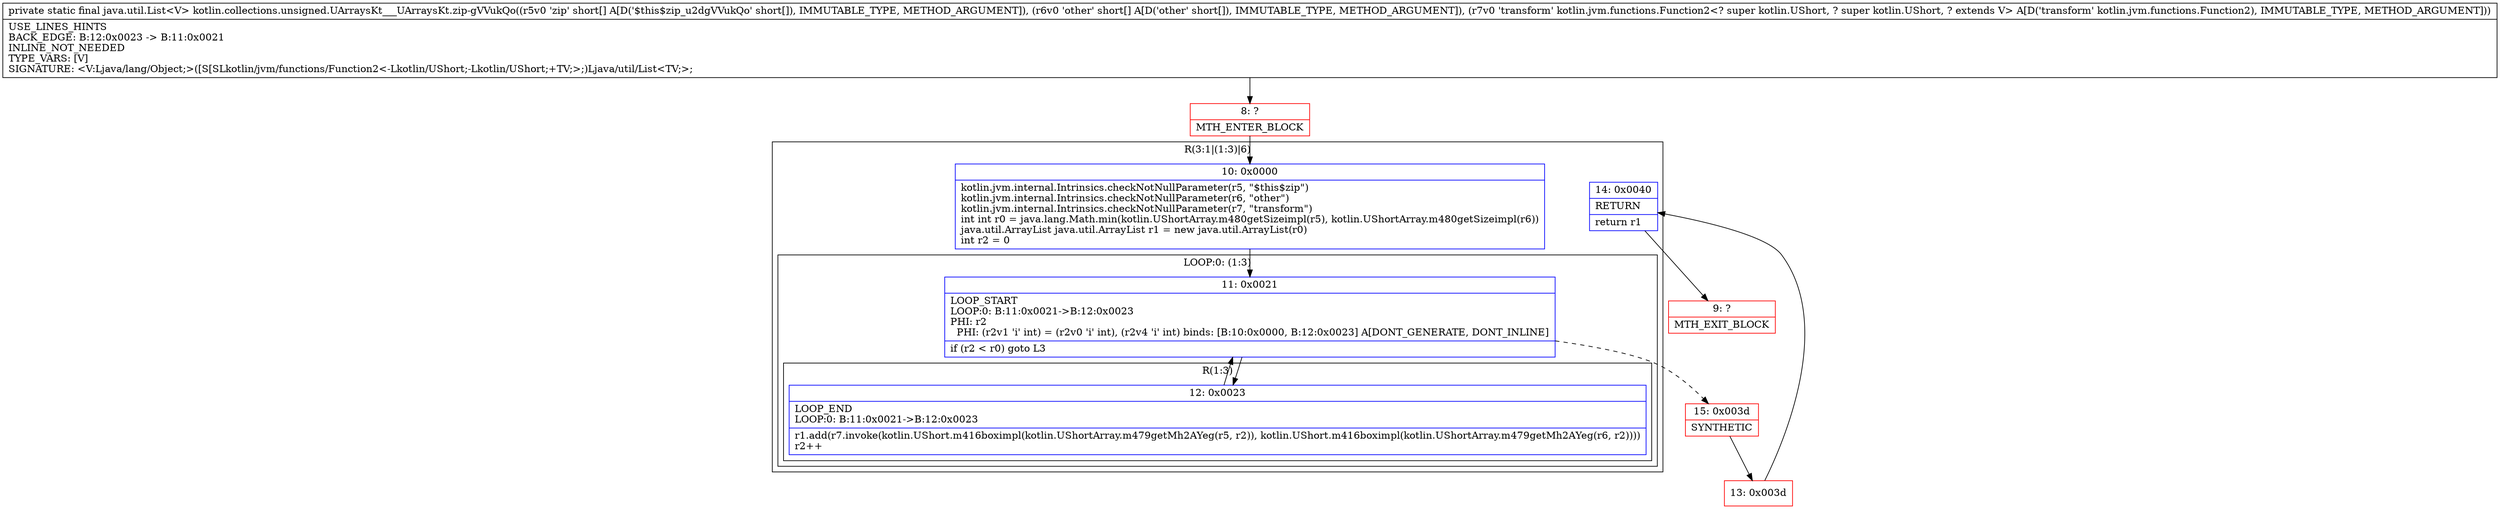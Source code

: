 digraph "CFG forkotlin.collections.unsigned.UArraysKt___UArraysKt.zip\-gVVukQo([S[SLkotlin\/jvm\/functions\/Function2;)Ljava\/util\/List;" {
subgraph cluster_Region_1971362757 {
label = "R(3:1|(1:3)|6)";
node [shape=record,color=blue];
Node_10 [shape=record,label="{10\:\ 0x0000|kotlin.jvm.internal.Intrinsics.checkNotNullParameter(r5, \"$this$zip\")\lkotlin.jvm.internal.Intrinsics.checkNotNullParameter(r6, \"other\")\lkotlin.jvm.internal.Intrinsics.checkNotNullParameter(r7, \"transform\")\lint int r0 = java.lang.Math.min(kotlin.UShortArray.m480getSizeimpl(r5), kotlin.UShortArray.m480getSizeimpl(r6))\ljava.util.ArrayList java.util.ArrayList r1 = new java.util.ArrayList(r0)\lint r2 = 0\l}"];
subgraph cluster_LoopRegion_490134497 {
label = "LOOP:0: (1:3)";
node [shape=record,color=blue];
Node_11 [shape=record,label="{11\:\ 0x0021|LOOP_START\lLOOP:0: B:11:0x0021\-\>B:12:0x0023\lPHI: r2 \l  PHI: (r2v1 'i' int) = (r2v0 'i' int), (r2v4 'i' int) binds: [B:10:0x0000, B:12:0x0023] A[DONT_GENERATE, DONT_INLINE]\l|if (r2 \< r0) goto L3\l}"];
subgraph cluster_Region_1256718295 {
label = "R(1:3)";
node [shape=record,color=blue];
Node_12 [shape=record,label="{12\:\ 0x0023|LOOP_END\lLOOP:0: B:11:0x0021\-\>B:12:0x0023\l|r1.add(r7.invoke(kotlin.UShort.m416boximpl(kotlin.UShortArray.m479getMh2AYeg(r5, r2)), kotlin.UShort.m416boximpl(kotlin.UShortArray.m479getMh2AYeg(r6, r2))))\lr2++\l}"];
}
}
Node_14 [shape=record,label="{14\:\ 0x0040|RETURN\l|return r1\l}"];
}
Node_8 [shape=record,color=red,label="{8\:\ ?|MTH_ENTER_BLOCK\l}"];
Node_15 [shape=record,color=red,label="{15\:\ 0x003d|SYNTHETIC\l}"];
Node_13 [shape=record,color=red,label="{13\:\ 0x003d}"];
Node_9 [shape=record,color=red,label="{9\:\ ?|MTH_EXIT_BLOCK\l}"];
MethodNode[shape=record,label="{private static final java.util.List\<V\> kotlin.collections.unsigned.UArraysKt___UArraysKt.zip\-gVVukQo((r5v0 'zip' short[] A[D('$this$zip_u2dgVVukQo' short[]), IMMUTABLE_TYPE, METHOD_ARGUMENT]), (r6v0 'other' short[] A[D('other' short[]), IMMUTABLE_TYPE, METHOD_ARGUMENT]), (r7v0 'transform' kotlin.jvm.functions.Function2\<? super kotlin.UShort, ? super kotlin.UShort, ? extends V\> A[D('transform' kotlin.jvm.functions.Function2), IMMUTABLE_TYPE, METHOD_ARGUMENT]))  | USE_LINES_HINTS\lBACK_EDGE: B:12:0x0023 \-\> B:11:0x0021\lINLINE_NOT_NEEDED\lTYPE_VARS: [V]\lSIGNATURE: \<V:Ljava\/lang\/Object;\>([S[SLkotlin\/jvm\/functions\/Function2\<\-Lkotlin\/UShort;\-Lkotlin\/UShort;+TV;\>;)Ljava\/util\/List\<TV;\>;\l}"];
MethodNode -> Node_8;Node_10 -> Node_11;
Node_11 -> Node_12;
Node_11 -> Node_15[style=dashed];
Node_12 -> Node_11;
Node_14 -> Node_9;
Node_8 -> Node_10;
Node_15 -> Node_13;
Node_13 -> Node_14;
}

